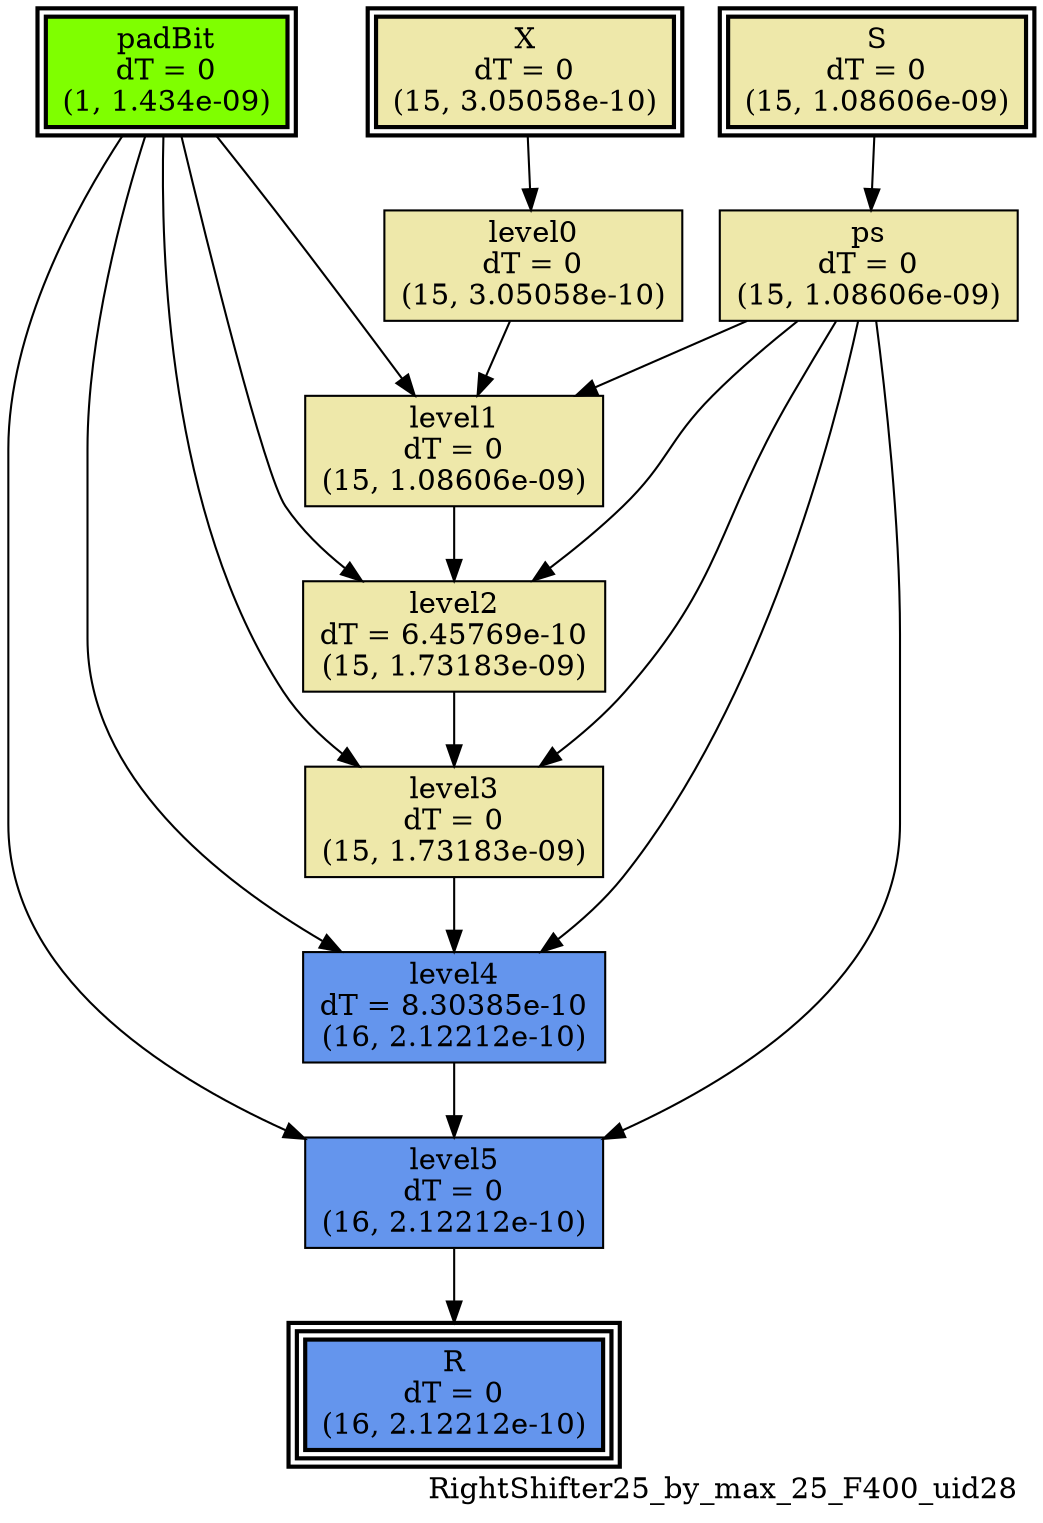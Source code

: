 digraph RightShifter25_by_max_25_F400_uid28
{
	//graph drawing options
	label=RightShifter25_by_max_25_F400_uid28;
	labelloc=bottom;
	labeljust=right;
	ratio=auto;
	nodesep=0.25;
	ranksep=0.5;

	//input/output signals of operator RightShifter25_by_max_25_F400_uid28
	X__RightShifter25_by_max_25_F400_uid28 [ label="X\ndT = 0\n(15, 3.05058e-10)", shape=box, color=black, style="bold, filled", fillcolor=palegoldenrod, peripheries=2 ];
	S__RightShifter25_by_max_25_F400_uid28 [ label="S\ndT = 0\n(15, 1.08606e-09)", shape=box, color=black, style="bold, filled", fillcolor=palegoldenrod, peripheries=2 ];
	padBit__RightShifter25_by_max_25_F400_uid28 [ label="padBit\ndT = 0\n(1, 1.434e-09)", shape=box, color=black, style="bold, filled", fillcolor=chartreuse, peripheries=2 ];
	R__RightShifter25_by_max_25_F400_uid28 [ label="R\ndT = 0\n(16, 2.12212e-10)", shape=box, color=black, style="bold, filled", fillcolor=cornflowerblue, peripheries=3 ];
	{rank=same X__RightShifter25_by_max_25_F400_uid28, S__RightShifter25_by_max_25_F400_uid28, padBit__RightShifter25_by_max_25_F400_uid28};
	{rank=same R__RightShifter25_by_max_25_F400_uid28};
	//internal signals of operator RightShifter25_by_max_25_F400_uid28
	ps__RightShifter25_by_max_25_F400_uid28 [ label="ps\ndT = 0\n(15, 1.08606e-09)", shape=box, color=black, style=filled, fillcolor=palegoldenrod, peripheries=1 ];
	level0__RightShifter25_by_max_25_F400_uid28 [ label="level0\ndT = 0\n(15, 3.05058e-10)", shape=box, color=black, style=filled, fillcolor=palegoldenrod, peripheries=1 ];
	level1__RightShifter25_by_max_25_F400_uid28 [ label="level1\ndT = 0\n(15, 1.08606e-09)", shape=box, color=black, style=filled, fillcolor=palegoldenrod, peripheries=1 ];
	level2__RightShifter25_by_max_25_F400_uid28 [ label="level2\ndT = 6.45769e-10\n(15, 1.73183e-09)", shape=box, color=black, style=filled, fillcolor=palegoldenrod, peripheries=1 ];
	level3__RightShifter25_by_max_25_F400_uid28 [ label="level3\ndT = 0\n(15, 1.73183e-09)", shape=box, color=black, style=filled, fillcolor=palegoldenrod, peripheries=1 ];
	level4__RightShifter25_by_max_25_F400_uid28 [ label="level4\ndT = 8.30385e-10\n(16, 2.12212e-10)", shape=box, color=black, style=filled, fillcolor=cornflowerblue, peripheries=1 ];
	level5__RightShifter25_by_max_25_F400_uid28 [ label="level5\ndT = 0\n(16, 2.12212e-10)", shape=box, color=black, style=filled, fillcolor=cornflowerblue, peripheries=1 ];

	//subcomponents of operator RightShifter25_by_max_25_F400_uid28

	//input and internal signal connections of operator RightShifter25_by_max_25_F400_uid28
	X__RightShifter25_by_max_25_F400_uid28 -> level0__RightShifter25_by_max_25_F400_uid28 [ arrowhead=normal, arrowsize=1.0, arrowtail=normal, color=black, dir=forward  ];
	S__RightShifter25_by_max_25_F400_uid28 -> ps__RightShifter25_by_max_25_F400_uid28 [ arrowhead=normal, arrowsize=1.0, arrowtail=normal, color=black, dir=forward  ];
	padBit__RightShifter25_by_max_25_F400_uid28 -> level1__RightShifter25_by_max_25_F400_uid28 [ arrowhead=normal, arrowsize=1.0, arrowtail=normal, color=black, dir=forward  ];
	padBit__RightShifter25_by_max_25_F400_uid28 -> level2__RightShifter25_by_max_25_F400_uid28 [ arrowhead=normal, arrowsize=1.0, arrowtail=normal, color=black, dir=forward  ];
	padBit__RightShifter25_by_max_25_F400_uid28 -> level3__RightShifter25_by_max_25_F400_uid28 [ arrowhead=normal, arrowsize=1.0, arrowtail=normal, color=black, dir=forward  ];
	padBit__RightShifter25_by_max_25_F400_uid28 -> level4__RightShifter25_by_max_25_F400_uid28 [ arrowhead=normal, arrowsize=1.0, arrowtail=normal, color=black, dir=forward  ];
	padBit__RightShifter25_by_max_25_F400_uid28 -> level5__RightShifter25_by_max_25_F400_uid28 [ arrowhead=normal, arrowsize=1.0, arrowtail=normal, color=black, dir=forward  ];
	ps__RightShifter25_by_max_25_F400_uid28 -> level1__RightShifter25_by_max_25_F400_uid28 [ arrowhead=normal, arrowsize=1.0, arrowtail=normal, color=black, dir=forward  ];
	ps__RightShifter25_by_max_25_F400_uid28 -> level2__RightShifter25_by_max_25_F400_uid28 [ arrowhead=normal, arrowsize=1.0, arrowtail=normal, color=black, dir=forward  ];
	ps__RightShifter25_by_max_25_F400_uid28 -> level3__RightShifter25_by_max_25_F400_uid28 [ arrowhead=normal, arrowsize=1.0, arrowtail=normal, color=black, dir=forward  ];
	ps__RightShifter25_by_max_25_F400_uid28 -> level4__RightShifter25_by_max_25_F400_uid28 [ arrowhead=normal, arrowsize=1.0, arrowtail=normal, color=black, dir=forward  ];
	ps__RightShifter25_by_max_25_F400_uid28 -> level5__RightShifter25_by_max_25_F400_uid28 [ arrowhead=normal, arrowsize=1.0, arrowtail=normal, color=black, dir=forward  ];
	level0__RightShifter25_by_max_25_F400_uid28 -> level1__RightShifter25_by_max_25_F400_uid28 [ arrowhead=normal, arrowsize=1.0, arrowtail=normal, color=black, dir=forward  ];
	level1__RightShifter25_by_max_25_F400_uid28 -> level2__RightShifter25_by_max_25_F400_uid28 [ arrowhead=normal, arrowsize=1.0, arrowtail=normal, color=black, dir=forward  ];
	level2__RightShifter25_by_max_25_F400_uid28 -> level3__RightShifter25_by_max_25_F400_uid28 [ arrowhead=normal, arrowsize=1.0, arrowtail=normal, color=black, dir=forward  ];
	level3__RightShifter25_by_max_25_F400_uid28 -> level4__RightShifter25_by_max_25_F400_uid28 [ arrowhead=normal, arrowsize=1.0, arrowtail=normal, color=black, dir=forward  ];
	level4__RightShifter25_by_max_25_F400_uid28 -> level5__RightShifter25_by_max_25_F400_uid28 [ arrowhead=normal, arrowsize=1.0, arrowtail=normal, color=black, dir=forward  ];
	level5__RightShifter25_by_max_25_F400_uid28 -> R__RightShifter25_by_max_25_F400_uid28 [ arrowhead=normal, arrowsize=1.0, arrowtail=normal, color=black, dir=forward  ];
}

